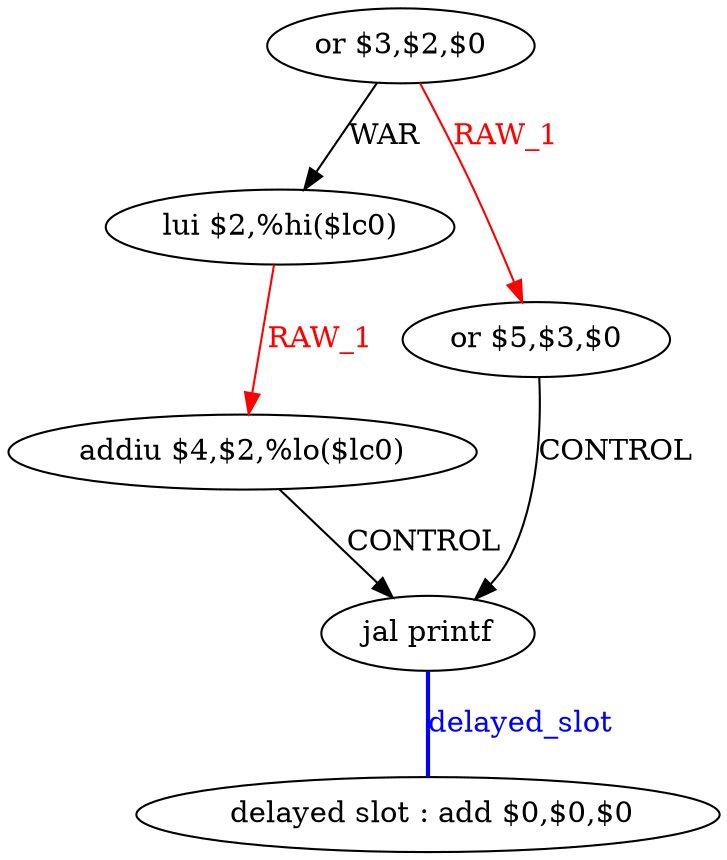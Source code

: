 digraph G1 {
node [shape = ellipse];
i5 [label = " delayed slot : add $0,$0,$0"] ;
i4 ->  i5 [style = bold, dir= none, fontcolor = blue, color = blue, label= "delayed_slot"];
i4 [label = "jal printf"] ;
i0 [label = "or $3,$2,$0"] ;
i0 ->  i1 [label= "WAR"];
i0 ->  i3 [color = red, fontcolor = red, label= "RAW_1"];
i1 [label = "lui $2,%hi($lc0)"] ;
i1 ->  i2 [color = red, fontcolor = red, label= "RAW_1"];
i2 [label = "addiu $4,$2,%lo($lc0)"] ;
i2 ->  i4 [label= "CONTROL"];
i3 [label = "or $5,$3,$0"] ;
i3 ->  i4 [label= "CONTROL"];
}
